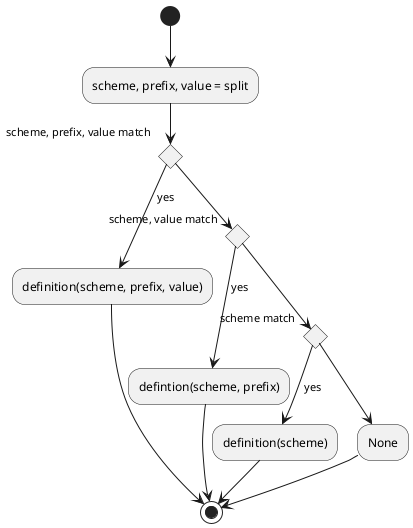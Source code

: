 @startuml
(*) --> "scheme, prefix, value = split"
if "scheme, prefix, value match" then
  --> [yes] "definition(scheme, prefix, value)"
  --> (*)
else
  if "scheme, value match" then
    --> [yes] "defintion(scheme, prefix)"
    --> (*)
  else
    if "scheme match" then
      --> [yes] "definition(scheme)"
      --> (*)
    else
      --> "None"
      --> (*)
    endif
  endif
endif
@enduml
